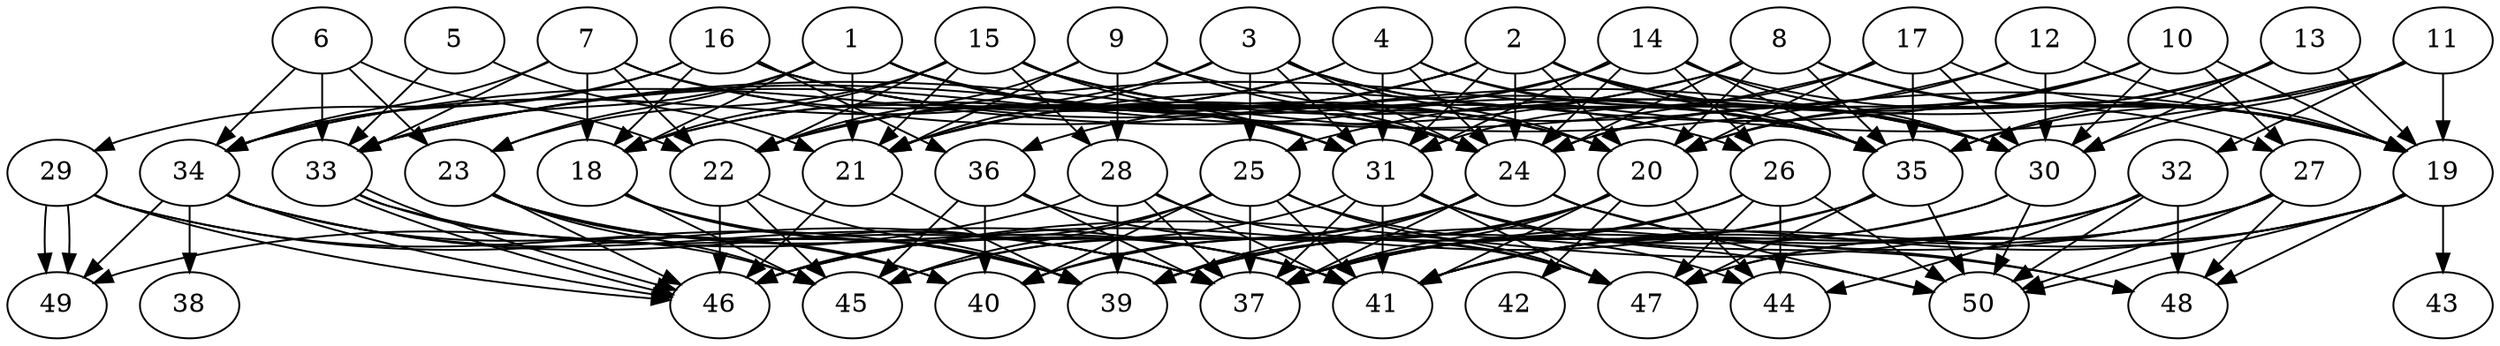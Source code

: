 // DAG automatically generated by daggen at Thu Oct  3 14:07:57 2019
// ./daggen --dot -n 50 --ccr 0.3 --fat 0.7 --regular 0.7 --density 0.7 --mindata 5242880 --maxdata 52428800 
digraph G {
  1 [size="150347093", alpha="0.05", expect_size="45104128"] 
  1 -> 18 [size ="45104128"]
  1 -> 20 [size ="45104128"]
  1 -> 21 [size ="45104128"]
  1 -> 23 [size ="45104128"]
  1 -> 24 [size ="45104128"]
  1 -> 31 [size ="45104128"]
  1 -> 33 [size ="45104128"]
  1 -> 35 [size ="45104128"]
  2 [size="50756267", alpha="0.03", expect_size="15226880"] 
  2 -> 18 [size ="15226880"]
  2 -> 19 [size ="15226880"]
  2 -> 20 [size ="15226880"]
  2 -> 21 [size ="15226880"]
  2 -> 22 [size ="15226880"]
  2 -> 24 [size ="15226880"]
  2 -> 30 [size ="15226880"]
  2 -> 31 [size ="15226880"]
  2 -> 35 [size ="15226880"]
  3 [size="162693120", alpha="0.12", expect_size="48807936"] 
  3 -> 20 [size ="48807936"]
  3 -> 21 [size ="48807936"]
  3 -> 24 [size ="48807936"]
  3 -> 25 [size ="48807936"]
  3 -> 30 [size ="48807936"]
  3 -> 31 [size ="48807936"]
  3 -> 34 [size ="48807936"]
  3 -> 35 [size ="48807936"]
  4 [size="54097920", alpha="0.14", expect_size="16229376"] 
  4 -> 18 [size ="16229376"]
  4 -> 22 [size ="16229376"]
  4 -> 24 [size ="16229376"]
  4 -> 30 [size ="16229376"]
  4 -> 31 [size ="16229376"]
  4 -> 35 [size ="16229376"]
  5 [size="101051733", alpha="0.17", expect_size="30315520"] 
  5 -> 21 [size ="30315520"]
  5 -> 33 [size ="30315520"]
  6 [size="76878507", alpha="0.11", expect_size="23063552"] 
  6 -> 22 [size ="23063552"]
  6 -> 23 [size ="23063552"]
  6 -> 33 [size ="23063552"]
  6 -> 34 [size ="23063552"]
  7 [size="108557653", alpha="0.03", expect_size="32567296"] 
  7 -> 18 [size ="32567296"]
  7 -> 22 [size ="32567296"]
  7 -> 30 [size ="32567296"]
  7 -> 31 [size ="32567296"]
  7 -> 33 [size ="32567296"]
  7 -> 34 [size ="32567296"]
  8 [size="46926507", alpha="0.00", expect_size="14077952"] 
  8 -> 19 [size ="14077952"]
  8 -> 20 [size ="14077952"]
  8 -> 21 [size ="14077952"]
  8 -> 24 [size ="14077952"]
  8 -> 27 [size ="14077952"]
  8 -> 33 [size ="14077952"]
  8 -> 35 [size ="14077952"]
  9 [size="143561387", alpha="0.01", expect_size="43068416"] 
  9 -> 19 [size ="43068416"]
  9 -> 21 [size ="43068416"]
  9 -> 22 [size ="43068416"]
  9 -> 24 [size ="43068416"]
  9 -> 28 [size ="43068416"]
  10 [size="103427413", alpha="0.01", expect_size="31028224"] 
  10 -> 19 [size ="31028224"]
  10 -> 20 [size ="31028224"]
  10 -> 21 [size ="31028224"]
  10 -> 24 [size ="31028224"]
  10 -> 27 [size ="31028224"]
  10 -> 30 [size ="31028224"]
  11 [size="171772587", alpha="0.13", expect_size="51531776"] 
  11 -> 19 [size ="51531776"]
  11 -> 22 [size ="51531776"]
  11 -> 30 [size ="51531776"]
  11 -> 32 [size ="51531776"]
  11 -> 35 [size ="51531776"]
  12 [size="55869440", alpha="0.17", expect_size="16760832"] 
  12 -> 19 [size ="16760832"]
  12 -> 24 [size ="16760832"]
  12 -> 30 [size ="16760832"]
  12 -> 33 [size ="16760832"]
  13 [size="76574720", alpha="0.18", expect_size="22972416"] 
  13 -> 19 [size ="22972416"]
  13 -> 20 [size ="22972416"]
  13 -> 25 [size ="22972416"]
  13 -> 30 [size ="22972416"]
  13 -> 35 [size ="22972416"]
  14 [size="168331947", alpha="0.17", expect_size="50499584"] 
  14 -> 19 [size ="50499584"]
  14 -> 24 [size ="50499584"]
  14 -> 26 [size ="50499584"]
  14 -> 30 [size ="50499584"]
  14 -> 31 [size ="50499584"]
  14 -> 34 [size ="50499584"]
  14 -> 35 [size ="50499584"]
  14 -> 36 [size ="50499584"]
  15 [size="123105280", alpha="0.11", expect_size="36931584"] 
  15 -> 18 [size ="36931584"]
  15 -> 20 [size ="36931584"]
  15 -> 21 [size ="36931584"]
  15 -> 22 [size ="36931584"]
  15 -> 23 [size ="36931584"]
  15 -> 26 [size ="36931584"]
  15 -> 28 [size ="36931584"]
  15 -> 30 [size ="36931584"]
  15 -> 31 [size ="36931584"]
  16 [size="100744533", alpha="0.10", expect_size="30223360"] 
  16 -> 18 [size ="30223360"]
  16 -> 20 [size ="30223360"]
  16 -> 24 [size ="30223360"]
  16 -> 29 [size ="30223360"]
  16 -> 34 [size ="30223360"]
  16 -> 35 [size ="30223360"]
  16 -> 36 [size ="30223360"]
  17 [size="32088747", alpha="0.15", expect_size="9626624"] 
  17 -> 19 [size ="9626624"]
  17 -> 20 [size ="9626624"]
  17 -> 30 [size ="9626624"]
  17 -> 31 [size ="9626624"]
  17 -> 33 [size ="9626624"]
  17 -> 35 [size ="9626624"]
  18 [size="55616853", alpha="0.02", expect_size="16685056"] 
  18 -> 39 [size ="16685056"]
  18 -> 41 [size ="16685056"]
  18 -> 45 [size ="16685056"]
  19 [size="58282667", alpha="0.02", expect_size="17484800"] 
  19 -> 37 [size ="17484800"]
  19 -> 41 [size ="17484800"]
  19 -> 43 [size ="17484800"]
  19 -> 47 [size ="17484800"]
  19 -> 48 [size ="17484800"]
  19 -> 50 [size ="17484800"]
  20 [size="62641493", alpha="0.19", expect_size="18792448"] 
  20 -> 37 [size ="18792448"]
  20 -> 39 [size ="18792448"]
  20 -> 41 [size ="18792448"]
  20 -> 42 [size ="18792448"]
  20 -> 44 [size ="18792448"]
  20 -> 45 [size ="18792448"]
  21 [size="66577067", alpha="0.12", expect_size="19973120"] 
  21 -> 39 [size ="19973120"]
  21 -> 46 [size ="19973120"]
  22 [size="168352427", alpha="0.10", expect_size="50505728"] 
  22 -> 39 [size ="50505728"]
  22 -> 45 [size ="50505728"]
  22 -> 46 [size ="50505728"]
  23 [size="144602453", alpha="0.06", expect_size="43380736"] 
  23 -> 39 [size ="43380736"]
  23 -> 40 [size ="43380736"]
  23 -> 41 [size ="43380736"]
  23 -> 45 [size ="43380736"]
  23 -> 46 [size ="43380736"]
  24 [size="132604587", alpha="0.06", expect_size="39781376"] 
  24 -> 37 [size ="39781376"]
  24 -> 39 [size ="39781376"]
  24 -> 40 [size ="39781376"]
  24 -> 45 [size ="39781376"]
  24 -> 48 [size ="39781376"]
  24 -> 50 [size ="39781376"]
  25 [size="107506347", alpha="0.18", expect_size="32251904"] 
  25 -> 37 [size ="32251904"]
  25 -> 40 [size ="32251904"]
  25 -> 41 [size ="32251904"]
  25 -> 44 [size ="32251904"]
  25 -> 45 [size ="32251904"]
  25 -> 46 [size ="32251904"]
  25 -> 47 [size ="32251904"]
  26 [size="33181013", alpha="0.17", expect_size="9954304"] 
  26 -> 37 [size ="9954304"]
  26 -> 40 [size ="9954304"]
  26 -> 44 [size ="9954304"]
  26 -> 47 [size ="9954304"]
  26 -> 50 [size ="9954304"]
  27 [size="112414720", alpha="0.07", expect_size="33724416"] 
  27 -> 39 [size ="33724416"]
  27 -> 41 [size ="33724416"]
  27 -> 47 [size ="33724416"]
  27 -> 48 [size ="33724416"]
  27 -> 50 [size ="33724416"]
  28 [size="70116693", alpha="0.02", expect_size="21035008"] 
  28 -> 37 [size ="21035008"]
  28 -> 39 [size ="21035008"]
  28 -> 41 [size ="21035008"]
  28 -> 47 [size ="21035008"]
  28 -> 49 [size ="21035008"]
  29 [size="87258453", alpha="0.12", expect_size="26177536"] 
  29 -> 37 [size ="26177536"]
  29 -> 39 [size ="26177536"]
  29 -> 46 [size ="26177536"]
  29 -> 49 [size ="26177536"]
  29 -> 49 [size ="26177536"]
  30 [size="103898453", alpha="0.13", expect_size="31169536"] 
  30 -> 39 [size ="31169536"]
  30 -> 41 [size ="31169536"]
  30 -> 50 [size ="31169536"]
  31 [size="93044053", alpha="0.14", expect_size="27913216"] 
  31 -> 37 [size ="27913216"]
  31 -> 41 [size ="27913216"]
  31 -> 46 [size ="27913216"]
  31 -> 47 [size ="27913216"]
  31 -> 48 [size ="27913216"]
  31 -> 50 [size ="27913216"]
  32 [size="30276267", alpha="0.20", expect_size="9082880"] 
  32 -> 37 [size ="9082880"]
  32 -> 41 [size ="9082880"]
  32 -> 44 [size ="9082880"]
  32 -> 46 [size ="9082880"]
  32 -> 48 [size ="9082880"]
  32 -> 50 [size ="9082880"]
  33 [size="106164907", alpha="0.13", expect_size="31849472"] 
  33 -> 37 [size ="31849472"]
  33 -> 45 [size ="31849472"]
  33 -> 46 [size ="31849472"]
  33 -> 46 [size ="31849472"]
  34 [size="151357440", alpha="0.05", expect_size="45407232"] 
  34 -> 37 [size ="45407232"]
  34 -> 38 [size ="45407232"]
  34 -> 40 [size ="45407232"]
  34 -> 41 [size ="45407232"]
  34 -> 46 [size ="45407232"]
  34 -> 49 [size ="45407232"]
  35 [size="45189120", alpha="0.11", expect_size="13556736"] 
  35 -> 37 [size ="13556736"]
  35 -> 46 [size ="13556736"]
  35 -> 47 [size ="13556736"]
  35 -> 50 [size ="13556736"]
  36 [size="28525227", alpha="0.08", expect_size="8557568"] 
  36 -> 37 [size ="8557568"]
  36 -> 40 [size ="8557568"]
  36 -> 45 [size ="8557568"]
  36 -> 47 [size ="8557568"]
  37 [size="160764587", alpha="0.06", expect_size="48229376"] 
  38 [size="61136213", alpha="0.09", expect_size="18340864"] 
  39 [size="73663147", alpha="0.17", expect_size="22098944"] 
  40 [size="167147520", alpha="0.12", expect_size="50144256"] 
  41 [size="112967680", alpha="0.12", expect_size="33890304"] 
  42 [size="65419947", alpha="0.11", expect_size="19625984"] 
  43 [size="62904320", alpha="0.07", expect_size="18871296"] 
  44 [size="164509013", alpha="0.17", expect_size="49352704"] 
  45 [size="49244160", alpha="0.19", expect_size="14773248"] 
  46 [size="137304747", alpha="0.03", expect_size="41191424"] 
  47 [size="40106667", alpha="0.19", expect_size="12032000"] 
  48 [size="86835200", alpha="0.01", expect_size="26050560"] 
  49 [size="158347947", alpha="0.13", expect_size="47504384"] 
  50 [size="138168320", alpha="0.15", expect_size="41450496"] 
}

